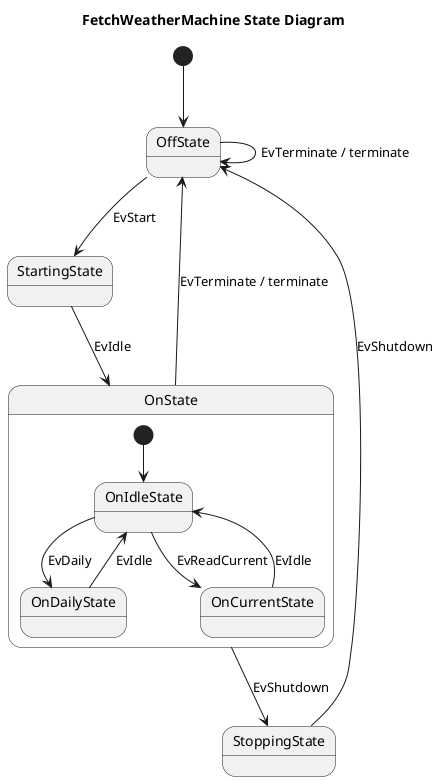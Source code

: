 @startuml
title FetchWeatherMachine State Diagram

[*] --> OffState

state OnState {
  [*] --> OnIdleState
  OnIdleState --> OnDailyState      : EvDaily
  OnIdleState --> OnCurrentState    : EvReadCurrent
  OnDailyState --> OnIdleState      : EvIdle
  OnCurrentState --> OnIdleState    : EvIdle
}

OffState --> StartingState         : EvStart
OffState --> OffState              : EvTerminate / terminate

StartingState --> OnState          : EvIdle

OnState --> StoppingState          : EvShutdown
OnState --> OffState               : EvTerminate / terminate

StoppingState --> OffState         : EvShutdown

@enduml
